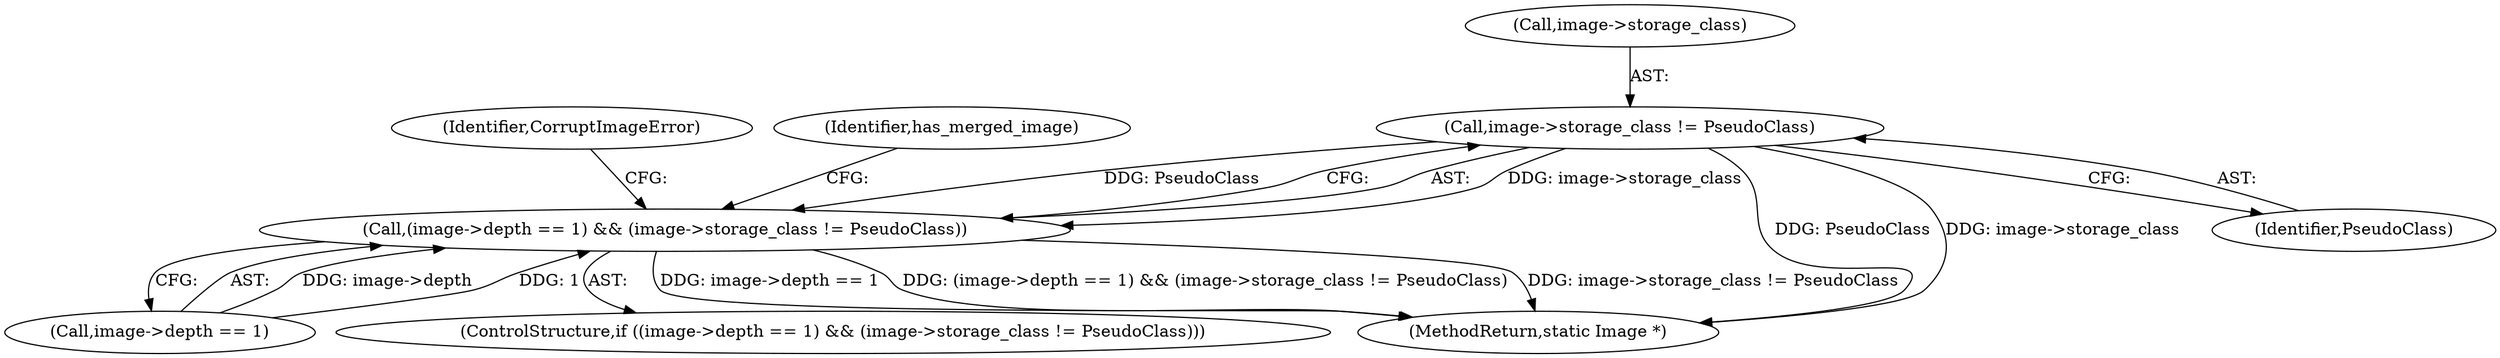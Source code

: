 digraph "0_ImageMagick_198fffab4daf8aea88badd9c629350e5b26ec32f@pointer" {
"1000710" [label="(Call,image->storage_class != PseudoClass)"];
"1000704" [label="(Call,(image->depth == 1) && (image->storage_class != PseudoClass))"];
"1000710" [label="(Call,image->storage_class != PseudoClass)"];
"1000703" [label="(ControlStructure,if ((image->depth == 1) && (image->storage_class != PseudoClass)))"];
"1000711" [label="(Call,image->storage_class)"];
"1001057" [label="(MethodReturn,static Image *)"];
"1000716" [label="(Identifier,CorruptImageError)"];
"1000705" [label="(Call,image->depth == 1)"];
"1000714" [label="(Identifier,PseudoClass)"];
"1000719" [label="(Identifier,has_merged_image)"];
"1000704" [label="(Call,(image->depth == 1) && (image->storage_class != PseudoClass))"];
"1000710" -> "1000704"  [label="AST: "];
"1000710" -> "1000714"  [label="CFG: "];
"1000711" -> "1000710"  [label="AST: "];
"1000714" -> "1000710"  [label="AST: "];
"1000704" -> "1000710"  [label="CFG: "];
"1000710" -> "1001057"  [label="DDG: PseudoClass"];
"1000710" -> "1001057"  [label="DDG: image->storage_class"];
"1000710" -> "1000704"  [label="DDG: image->storage_class"];
"1000710" -> "1000704"  [label="DDG: PseudoClass"];
"1000704" -> "1000703"  [label="AST: "];
"1000704" -> "1000705"  [label="CFG: "];
"1000705" -> "1000704"  [label="AST: "];
"1000716" -> "1000704"  [label="CFG: "];
"1000719" -> "1000704"  [label="CFG: "];
"1000704" -> "1001057"  [label="DDG: image->storage_class != PseudoClass"];
"1000704" -> "1001057"  [label="DDG: image->depth == 1"];
"1000704" -> "1001057"  [label="DDG: (image->depth == 1) && (image->storage_class != PseudoClass)"];
"1000705" -> "1000704"  [label="DDG: image->depth"];
"1000705" -> "1000704"  [label="DDG: 1"];
}
